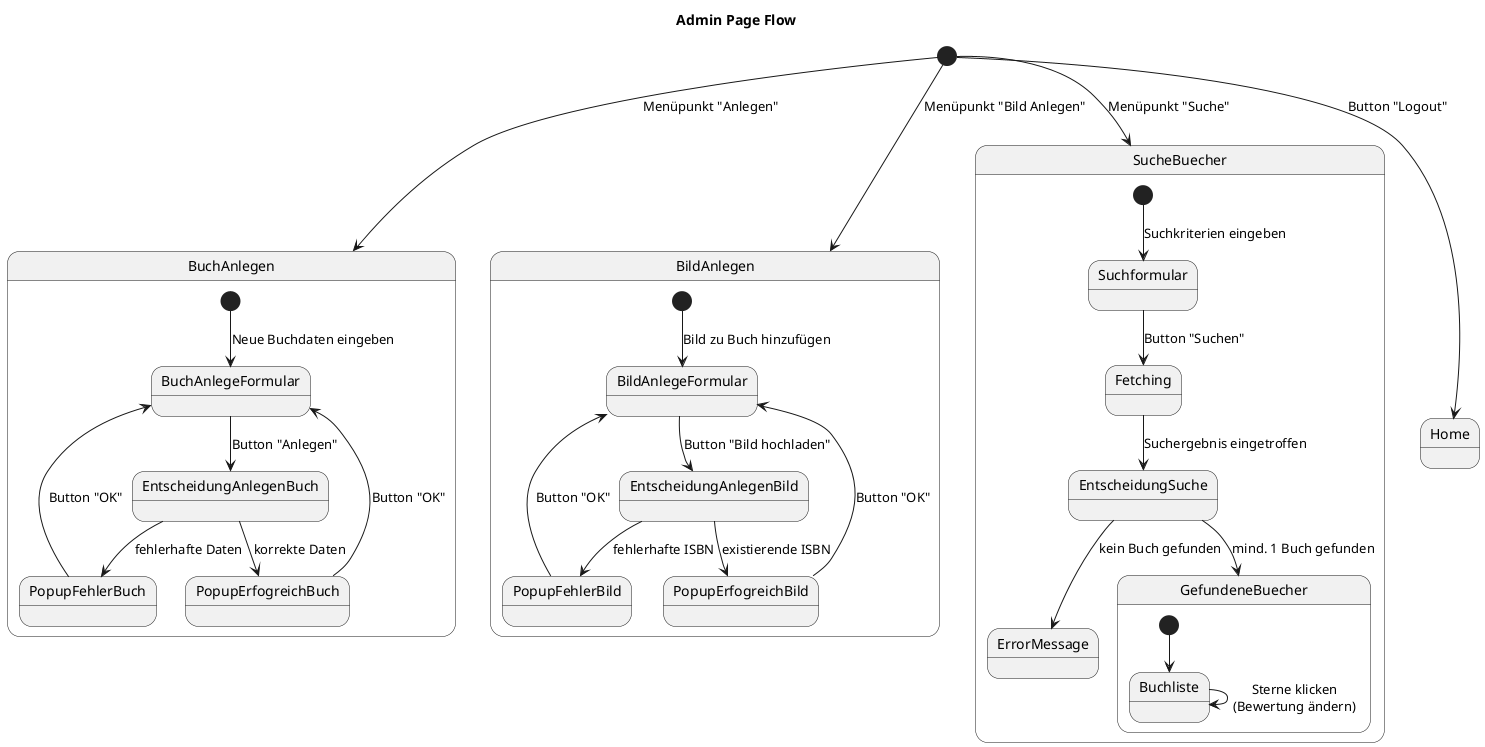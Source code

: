 ' Preview durch <Alt>D

@startuml Admin Page Flow

title Admin Page Flow

[*] --> BuchAnlegen : Menüpunkt "Anlegen"
[*] --> BildAnlegen : Menüpunkt "Bild Anlegen"
[*] --> SucheBuecher : Menüpunkt "Suche"
[*] --> Home : Button "Logout"

' --- Bücher Suche ---
state SucheBuecher {
  [*] --> Suchformular : Suchkriterien eingeben
  Suchformular --> Fetching : Button "Suchen"
  Fetching --> EntscheidungSuche : Suchergebnis eingetroffen

  EntscheidungSuche --> ErrorMessage : kein Buch gefunden
  EntscheidungSuche --> GefundeneBuecher : mind. 1 Buch gefunden
}

' --- Buch bewerten ---
state GefundeneBuecher {
  [*] --> Buchliste
  Buchliste --> Buchliste : Sterne klicken\n(Bewertung ändern)
}

' --- Neues Buch hinzufügen ---
state BuchAnlegen {
  [*] --> BuchAnlegeFormular :  Neue Buchdaten eingeben
BuchAnlegeFormular --> EntscheidungAnlegenBuch : Button "Anlegen"
EntscheidungAnlegenBuch --> PopupFehlerBuch : fehlerhafte Daten
EntscheidungAnlegenBuch --> PopupErfogreichBuch : korrekte Daten
PopupFehlerBuch --> BuchAnlegeFormular : Button "OK"
PopupErfogreichBuch --> BuchAnlegeFormular : Button "OK"
}

' --- Bild Anlegen ---
state BildAnlegen {
  [*] --> BildAnlegeFormular : Bild zu Buch hinzufügen
  BildAnlegeFormular --> EntscheidungAnlegenBild : Button "Bild hochladen"
EntscheidungAnlegenBild --> PopupFehlerBild : fehlerhafte ISBN
EntscheidungAnlegenBild --> PopupErfogreichBild : existierende ISBN
PopupFehlerBild --> BildAnlegeFormular : Button "OK"
PopupErfogreichBild --> BildAnlegeFormular : Button "OK"
}

@enduml